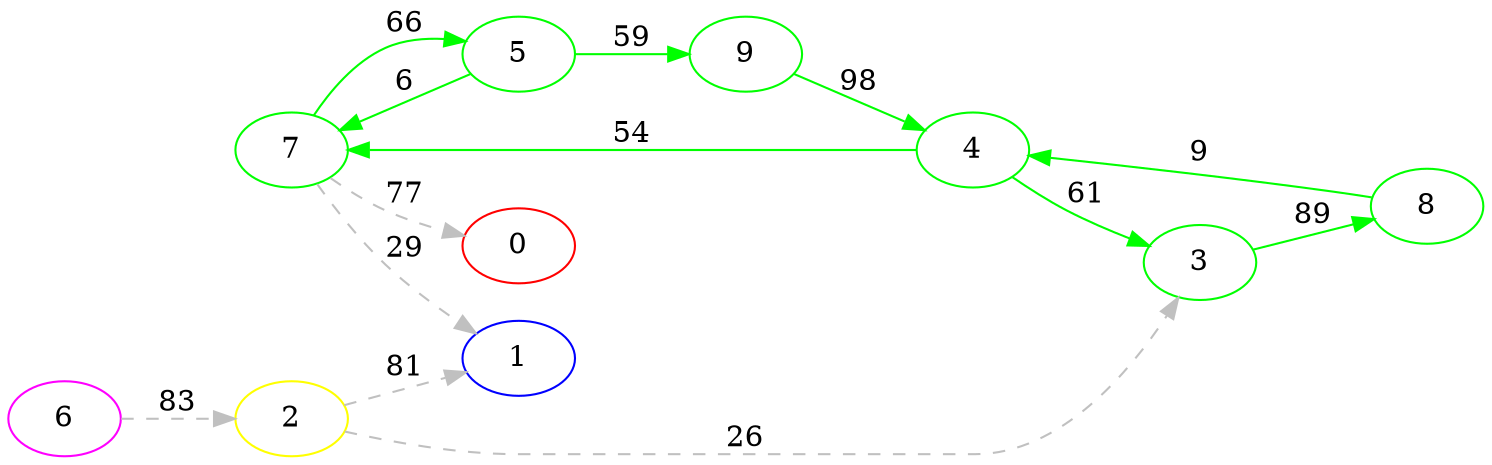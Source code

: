 digraph G {
ranksep = "equally";
rankdir = LR;
{rank = same; 0; };
{rank = same; 1; };
{rank = same; 2; };
{rank = same; 3; };
{rank = same; 8; };
{rank = same; 4; };
{rank = same; 7; };
{rank = same; 5; };
{rank = same; 9; };
{rank = same; };
{rank = same; 6; };
{rank = same; };
0 [color = "red"];
1 [color = "blue"];
9 [color = "green"];
5 [color = "green"];
7 [color = "green"];
4 [color = "green"];
8 [color = "green"];
3 [color = "green"];
2 [color = "yellow"];
6 [color = "magenta"];
0
1
2->3[label="26" color = "grey" style = "dashed"];
2->1[label="81" color = "grey" style = "dashed"];
3->8[label="89" color = "green"];
8->4[label="9" color = "green"];
4->7[label="54" color = "green"];
4->3[label="61" color = "green"];
7->1[label="29" color = "grey" style = "dashed"];
7->0[label="77" color = "grey" style = "dashed"];
7->5[label="66" color = "green"];
5->9[label="59" color = "green"];
5->7[label="6" color = "green"];
9->4[label="98" color = "green"];
6->2[label="83" color = "grey" style = "dashed"];
}
